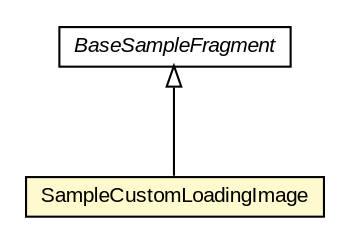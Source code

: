 #!/usr/local/bin/dot
#
# Class diagram 
# Generated by UMLGraph version R5_6-24-gf6e263 (http://www.umlgraph.org/)
#

digraph G {
	edge [fontname="arial",fontsize=10,labelfontname="arial",labelfontsize=10];
	node [fontname="arial",fontsize=10,shape=plaintext];
	nodesep=0.25;
	ranksep=0.5;
	// org.osmdroid.samplefragments.BaseSampleFragment
	c5844 [label=<<table title="org.osmdroid.samplefragments.BaseSampleFragment" border="0" cellborder="1" cellspacing="0" cellpadding="2" port="p" href="../BaseSampleFragment.html">
		<tr><td><table border="0" cellspacing="0" cellpadding="1">
<tr><td align="center" balign="center"><font face="arial italic"> BaseSampleFragment </font></td></tr>
		</table></td></tr>
		</table>>, URL="../BaseSampleFragment.html", fontname="arial", fontcolor="black", fontsize=10.0];
	// org.osmdroid.samplefragments.tilesources.SampleCustomLoadingImage
	c5887 [label=<<table title="org.osmdroid.samplefragments.tilesources.SampleCustomLoadingImage" border="0" cellborder="1" cellspacing="0" cellpadding="2" port="p" bgcolor="lemonChiffon" href="./SampleCustomLoadingImage.html">
		<tr><td><table border="0" cellspacing="0" cellpadding="1">
<tr><td align="center" balign="center"> SampleCustomLoadingImage </td></tr>
		</table></td></tr>
		</table>>, URL="./SampleCustomLoadingImage.html", fontname="arial", fontcolor="black", fontsize=10.0];
	//org.osmdroid.samplefragments.tilesources.SampleCustomLoadingImage extends org.osmdroid.samplefragments.BaseSampleFragment
	c5844:p -> c5887:p [dir=back,arrowtail=empty];
}

